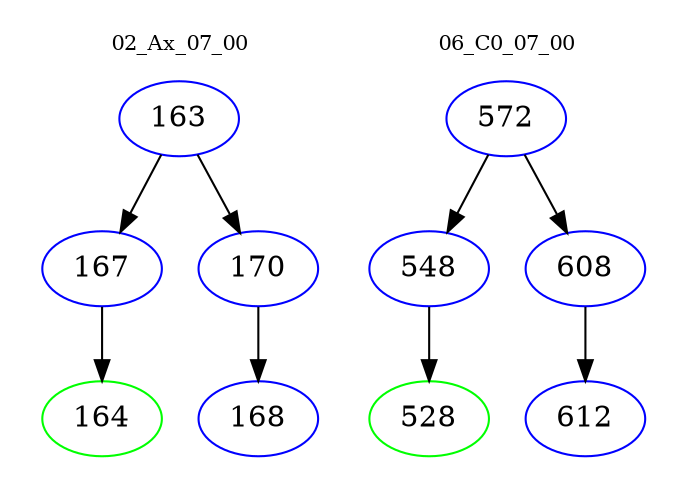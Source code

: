 digraph{
subgraph cluster_0 {
color = white
label = "02_Ax_07_00";
fontsize=10;
T0_163 [label="163", color="blue"]
T0_163 -> T0_167 [color="black"]
T0_167 [label="167", color="blue"]
T0_167 -> T0_164 [color="black"]
T0_164 [label="164", color="green"]
T0_163 -> T0_170 [color="black"]
T0_170 [label="170", color="blue"]
T0_170 -> T0_168 [color="black"]
T0_168 [label="168", color="blue"]
}
subgraph cluster_1 {
color = white
label = "06_C0_07_00";
fontsize=10;
T1_572 [label="572", color="blue"]
T1_572 -> T1_548 [color="black"]
T1_548 [label="548", color="blue"]
T1_548 -> T1_528 [color="black"]
T1_528 [label="528", color="green"]
T1_572 -> T1_608 [color="black"]
T1_608 [label="608", color="blue"]
T1_608 -> T1_612 [color="black"]
T1_612 [label="612", color="blue"]
}
}
